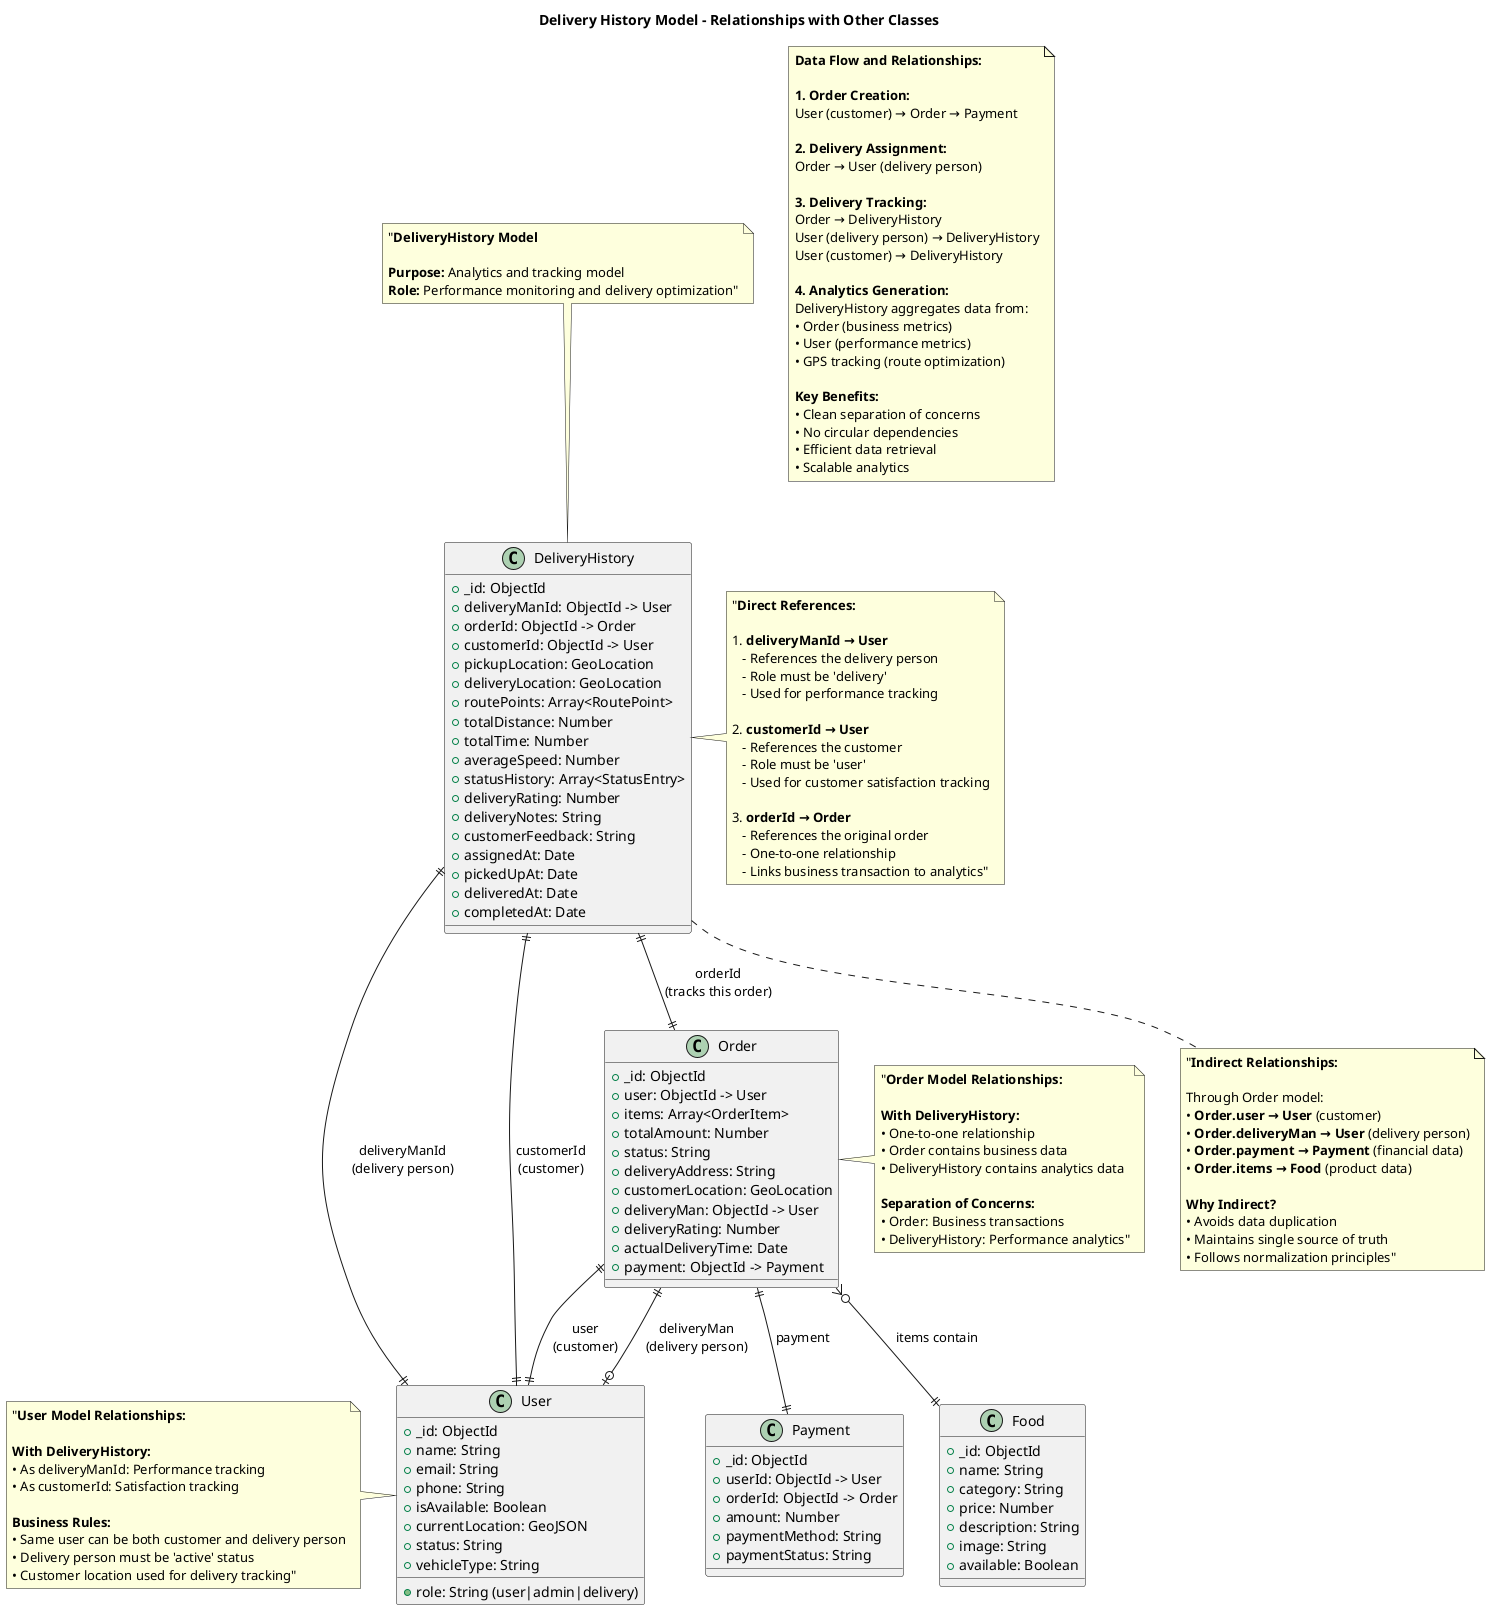 @startuml Delivery History Model Relationships

title Delivery History Model - Relationships with Other Classes

class User {
  +_id: ObjectId
  +name: String
  +email: String
  +role: String (user|admin|delivery)
  +phone: String
  +isAvailable: Boolean
  +currentLocation: GeoJSON
  +status: String
  +vehicleType: String
}

class Order {
  +_id: ObjectId
  +user: ObjectId -> User
  +items: Array<OrderItem>
  +totalAmount: Number
  +status: String
  +deliveryAddress: String
  +customerLocation: GeoLocation
  +deliveryMan: ObjectId -> User
  +deliveryRating: Number
  +actualDeliveryTime: Date
  +payment: ObjectId -> Payment
}

class DeliveryHistory {
  +_id: ObjectId
  +deliveryManId: ObjectId -> User
  +orderId: ObjectId -> Order
  +customerId: ObjectId -> User
  +pickupLocation: GeoLocation
  +deliveryLocation: GeoLocation
  +routePoints: Array<RoutePoint>
  +totalDistance: Number
  +totalTime: Number
  +averageSpeed: Number
  +statusHistory: Array<StatusEntry>
  +deliveryRating: Number
  +deliveryNotes: String
  +customerFeedback: String
  +assignedAt: Date
  +pickedUpAt: Date
  +deliveredAt: Date
  +completedAt: Date
}

class Payment {
  +_id: ObjectId
  +userId: ObjectId -> User
  +orderId: ObjectId -> Order
  +amount: Number
  +paymentMethod: String
  +paymentStatus: String
}

class Food {
  +_id: ObjectId
  +name: String
  +category: String
  +price: Number
  +description: String
  +image: String
  +available: Boolean
}

' Direct Relationships
DeliveryHistory ||--|| User : "deliveryManId\n(delivery person)"
DeliveryHistory ||--|| User : "customerId\n(customer)"
DeliveryHistory ||--|| Order : "orderId\n(tracks this order)"

' Indirect Relationships through Order
Order ||--|| User : "user\n(customer)"
Order ||--o| User : "deliveryMan\n(delivery person)"
Order ||--|| Payment : "payment"
Order }o--|| Food : "items contain"

' Relationship Explanations
note top of DeliveryHistory : "**DeliveryHistory Model**\n\n**Purpose:** Analytics and tracking model\n**Role:** Performance monitoring and delivery optimization"

note right of DeliveryHistory : "**Direct References:**\n\n1. **deliveryManId → User**\n   - References the delivery person\n   - Role must be 'delivery'\n   - Used for performance tracking\n\n2. **customerId → User**\n   - References the customer\n   - Role must be 'user'\n   - Used for customer satisfaction tracking\n\n3. **orderId → Order**\n   - References the original order\n   - One-to-one relationship\n   - Links business transaction to analytics"

note bottom of DeliveryHistory : "**Indirect Relationships:**\n\nThrough Order model:\n• **Order.user → User** (customer)\n• **Order.deliveryMan → User** (delivery person)\n• **Order.payment → Payment** (financial data)\n• **Order.items → Food** (product data)\n\n**Why Indirect?**\n• Avoids data duplication\n• Maintains single source of truth\n• Follows normalization principles"

note left of User : "**User Model Relationships:**\n\n**With DeliveryHistory:**\n• As deliveryManId: Performance tracking\n• As customerId: Satisfaction tracking\n\n**Business Rules:**\n• Same user can be both customer and delivery person\n• Delivery person must be 'active' status\n• Customer location used for delivery tracking"

note right of Order : "**Order Model Relationships:**\n\n**With DeliveryHistory:**\n• One-to-one relationship\n• Order contains business data\n• DeliveryHistory contains analytics data\n\n**Separation of Concerns:**\n• Order: Business transactions\n• DeliveryHistory: Performance analytics"

' Data Flow
note as N1
  **Data Flow and Relationships:**
  
  **1. Order Creation:**
  User (customer) → Order → Payment
  
  **2. Delivery Assignment:**
  Order → User (delivery person)
  
  **3. Delivery Tracking:**
  Order → DeliveryHistory
  User (delivery person) → DeliveryHistory
  User (customer) → DeliveryHistory
  
  **4. Analytics Generation:**
  DeliveryHistory aggregates data from:
  • Order (business metrics)
  • User (performance metrics)
  • GPS tracking (route optimization)
  
  **Key Benefits:**
  • Clean separation of concerns
  • No circular dependencies
  • Efficient data retrieval
  • Scalable analytics
end note

@enduml
